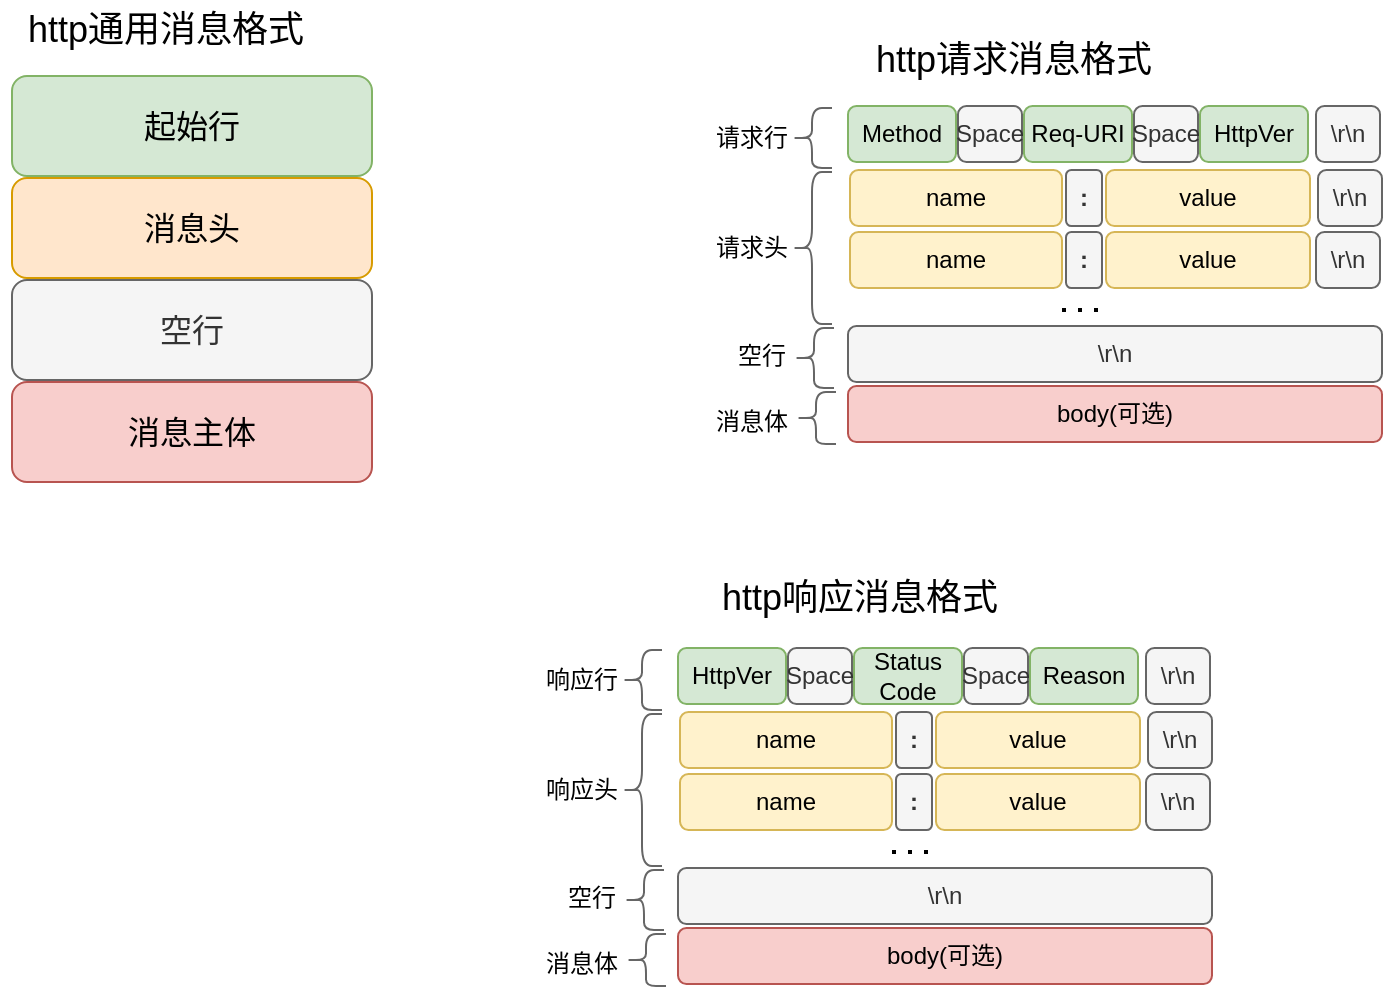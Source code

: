 <mxfile version="26.1.0">
  <diagram name="第 1 页" id="XchaJg4QUuztKgwZL8rj">
    <mxGraphModel dx="868" dy="657" grid="0" gridSize="10" guides="1" tooltips="1" connect="1" arrows="1" fold="1" page="1" pageScale="1" pageWidth="827" pageHeight="1169" math="0" shadow="0">
      <root>
        <mxCell id="0" />
        <mxCell id="1" parent="0" />
        <mxCell id="gVpWwuIYfs0jvD3xBLhP-2" value="&lt;font style=&quot;font-size: 16px;&quot;&gt;起始行&lt;/font&gt;" style="rounded=1;whiteSpace=wrap;html=1;fillColor=#d5e8d4;strokeColor=#82b366;" vertex="1" parent="1">
          <mxGeometry x="106" y="332" width="180" height="50" as="geometry" />
        </mxCell>
        <mxCell id="gVpWwuIYfs0jvD3xBLhP-3" value="&lt;font style=&quot;font-size: 16px;&quot;&gt;消息头&lt;/font&gt;" style="rounded=1;whiteSpace=wrap;html=1;fillColor=#ffe6cc;strokeColor=#d79b00;" vertex="1" parent="1">
          <mxGeometry x="106" y="383" width="180" height="50" as="geometry" />
        </mxCell>
        <mxCell id="gVpWwuIYfs0jvD3xBLhP-4" value="&lt;font style=&quot;font-size: 16px;&quot;&gt;空行&lt;/font&gt;" style="rounded=1;whiteSpace=wrap;html=1;fillColor=#f5f5f5;fontColor=#333333;strokeColor=#666666;" vertex="1" parent="1">
          <mxGeometry x="106" y="434" width="180" height="50" as="geometry" />
        </mxCell>
        <mxCell id="gVpWwuIYfs0jvD3xBLhP-5" value="&lt;font style=&quot;font-size: 16px;&quot;&gt;消息主体&lt;/font&gt;" style="rounded=1;whiteSpace=wrap;html=1;fillColor=#f8cecc;strokeColor=#b85450;" vertex="1" parent="1">
          <mxGeometry x="106" y="485" width="180" height="50" as="geometry" />
        </mxCell>
        <mxCell id="gVpWwuIYfs0jvD3xBLhP-7" value="&lt;font style=&quot;font-size: 18px;&quot;&gt;http通用消息格式&lt;/font&gt;" style="text;html=1;align=center;verticalAlign=middle;whiteSpace=wrap;rounded=0;" vertex="1" parent="1">
          <mxGeometry x="100" y="294" width="166" height="30" as="geometry" />
        </mxCell>
        <mxCell id="gVpWwuIYfs0jvD3xBLhP-8" value="&lt;font style=&quot;font-size: 18px;&quot;&gt;http请求消息格式&lt;/font&gt;" style="text;html=1;align=center;verticalAlign=middle;whiteSpace=wrap;rounded=0;" vertex="1" parent="1">
          <mxGeometry x="524" y="309" width="166" height="30" as="geometry" />
        </mxCell>
        <mxCell id="gVpWwuIYfs0jvD3xBLhP-9" value="&lt;font style=&quot;font-size: 18px;&quot;&gt;http响应消息格式&lt;/font&gt;" style="text;html=1;align=center;verticalAlign=middle;whiteSpace=wrap;rounded=0;" vertex="1" parent="1">
          <mxGeometry x="447" y="578" width="166" height="30" as="geometry" />
        </mxCell>
        <mxCell id="gVpWwuIYfs0jvD3xBLhP-10" value="Method" style="rounded=1;whiteSpace=wrap;html=1;fillColor=#d5e8d4;strokeColor=#82b366;" vertex="1" parent="1">
          <mxGeometry x="524" y="347" width="54" height="28" as="geometry" />
        </mxCell>
        <mxCell id="gVpWwuIYfs0jvD3xBLhP-11" value="Space" style="rounded=1;whiteSpace=wrap;html=1;fillColor=#f5f5f5;fontColor=#333333;strokeColor=#666666;" vertex="1" parent="1">
          <mxGeometry x="579" y="347" width="32" height="28" as="geometry" />
        </mxCell>
        <mxCell id="gVpWwuIYfs0jvD3xBLhP-12" value="Req-URI" style="rounded=1;whiteSpace=wrap;html=1;fillColor=#d5e8d4;strokeColor=#82b366;" vertex="1" parent="1">
          <mxGeometry x="612" y="347" width="54" height="28" as="geometry" />
        </mxCell>
        <mxCell id="gVpWwuIYfs0jvD3xBLhP-13" value="Space" style="rounded=1;whiteSpace=wrap;html=1;fillColor=#f5f5f5;fontColor=#333333;strokeColor=#666666;" vertex="1" parent="1">
          <mxGeometry x="667" y="347" width="32" height="28" as="geometry" />
        </mxCell>
        <mxCell id="gVpWwuIYfs0jvD3xBLhP-14" value="HttpVer" style="rounded=1;whiteSpace=wrap;html=1;fillColor=#d5e8d4;strokeColor=#82b366;" vertex="1" parent="1">
          <mxGeometry x="700" y="347" width="54" height="28" as="geometry" />
        </mxCell>
        <mxCell id="gVpWwuIYfs0jvD3xBLhP-15" value="\r\n" style="rounded=1;whiteSpace=wrap;html=1;fillColor=#f5f5f5;fontColor=#333333;strokeColor=#666666;" vertex="1" parent="1">
          <mxGeometry x="758" y="347" width="32" height="28" as="geometry" />
        </mxCell>
        <mxCell id="gVpWwuIYfs0jvD3xBLhP-16" value="name" style="rounded=1;whiteSpace=wrap;html=1;fillColor=#fff2cc;strokeColor=#d6b656;" vertex="1" parent="1">
          <mxGeometry x="525" y="379" width="106" height="28" as="geometry" />
        </mxCell>
        <mxCell id="gVpWwuIYfs0jvD3xBLhP-17" value="&lt;b&gt;:&lt;/b&gt;" style="rounded=1;whiteSpace=wrap;html=1;fillColor=#f5f5f5;fontColor=#333333;strokeColor=#666666;" vertex="1" parent="1">
          <mxGeometry x="633" y="379" width="18" height="28" as="geometry" />
        </mxCell>
        <mxCell id="gVpWwuIYfs0jvD3xBLhP-18" value="value" style="rounded=1;whiteSpace=wrap;html=1;fillColor=#fff2cc;strokeColor=#d6b656;" vertex="1" parent="1">
          <mxGeometry x="653" y="379" width="102" height="28" as="geometry" />
        </mxCell>
        <mxCell id="gVpWwuIYfs0jvD3xBLhP-19" value="\r\n" style="rounded=1;whiteSpace=wrap;html=1;fillColor=#f5f5f5;fontColor=#333333;strokeColor=#666666;" vertex="1" parent="1">
          <mxGeometry x="759" y="379" width="32" height="28" as="geometry" />
        </mxCell>
        <mxCell id="gVpWwuIYfs0jvD3xBLhP-20" value="name" style="rounded=1;whiteSpace=wrap;html=1;fillColor=#fff2cc;strokeColor=#d6b656;" vertex="1" parent="1">
          <mxGeometry x="525" y="410" width="106" height="28" as="geometry" />
        </mxCell>
        <mxCell id="gVpWwuIYfs0jvD3xBLhP-21" value="&lt;b&gt;:&lt;/b&gt;" style="rounded=1;whiteSpace=wrap;html=1;fillColor=#f5f5f5;fontColor=#333333;strokeColor=#666666;" vertex="1" parent="1">
          <mxGeometry x="633" y="410" width="18" height="28" as="geometry" />
        </mxCell>
        <mxCell id="gVpWwuIYfs0jvD3xBLhP-22" value="value" style="rounded=1;whiteSpace=wrap;html=1;fillColor=#fff2cc;strokeColor=#d6b656;" vertex="1" parent="1">
          <mxGeometry x="653" y="410" width="102" height="28" as="geometry" />
        </mxCell>
        <mxCell id="gVpWwuIYfs0jvD3xBLhP-23" value="\r\n" style="rounded=1;whiteSpace=wrap;html=1;fillColor=#f5f5f5;fontColor=#333333;strokeColor=#666666;" vertex="1" parent="1">
          <mxGeometry x="758" y="410" width="32" height="28" as="geometry" />
        </mxCell>
        <mxCell id="gVpWwuIYfs0jvD3xBLhP-24" value="\r\n" style="rounded=1;whiteSpace=wrap;html=1;fillColor=#f5f5f5;strokeColor=#666666;fontColor=#333333;" vertex="1" parent="1">
          <mxGeometry x="524" y="457" width="267" height="28" as="geometry" />
        </mxCell>
        <mxCell id="gVpWwuIYfs0jvD3xBLhP-27" value="body(可选)" style="rounded=1;whiteSpace=wrap;html=1;fillColor=#f8cecc;strokeColor=#b85450;" vertex="1" parent="1">
          <mxGeometry x="524" y="487" width="267" height="28" as="geometry" />
        </mxCell>
        <mxCell id="gVpWwuIYfs0jvD3xBLhP-28" value="" style="endArrow=none;dashed=1;html=1;dashPattern=1 3;strokeWidth=2;rounded=0;" edge="1" parent="1">
          <mxGeometry width="50" height="50" relative="1" as="geometry">
            <mxPoint x="631" y="449" as="sourcePoint" />
            <mxPoint x="649" y="449" as="targetPoint" />
          </mxGeometry>
        </mxCell>
        <mxCell id="gVpWwuIYfs0jvD3xBLhP-29" value="" style="shape=curlyBracket;whiteSpace=wrap;html=1;rounded=1;labelPosition=left;verticalLabelPosition=middle;align=right;verticalAlign=middle;fillColor=#f5f5f5;fontColor=#333333;strokeColor=#666666;" vertex="1" parent="1">
          <mxGeometry x="496" y="348" width="20" height="30" as="geometry" />
        </mxCell>
        <mxCell id="gVpWwuIYfs0jvD3xBLhP-30" value="" style="shape=curlyBracket;whiteSpace=wrap;html=1;rounded=1;labelPosition=left;verticalLabelPosition=middle;align=right;verticalAlign=middle;fillColor=#f5f5f5;fontColor=#333333;strokeColor=#666666;" vertex="1" parent="1">
          <mxGeometry x="496" y="380" width="20" height="76" as="geometry" />
        </mxCell>
        <mxCell id="gVpWwuIYfs0jvD3xBLhP-31" value="" style="shape=curlyBracket;whiteSpace=wrap;html=1;rounded=1;labelPosition=left;verticalLabelPosition=middle;align=right;verticalAlign=middle;fillColor=#f5f5f5;fontColor=#333333;strokeColor=#666666;" vertex="1" parent="1">
          <mxGeometry x="497" y="458" width="20" height="30" as="geometry" />
        </mxCell>
        <mxCell id="gVpWwuIYfs0jvD3xBLhP-32" value="" style="shape=curlyBracket;whiteSpace=wrap;html=1;rounded=1;labelPosition=left;verticalLabelPosition=middle;align=right;verticalAlign=middle;fillColor=#f5f5f5;fontColor=#333333;strokeColor=#666666;" vertex="1" parent="1">
          <mxGeometry x="498" y="490" width="20" height="26" as="geometry" />
        </mxCell>
        <mxCell id="gVpWwuIYfs0jvD3xBLhP-33" value="请求行" style="text;html=1;align=center;verticalAlign=middle;whiteSpace=wrap;rounded=0;" vertex="1" parent="1">
          <mxGeometry x="446" y="348" width="60" height="30" as="geometry" />
        </mxCell>
        <mxCell id="gVpWwuIYfs0jvD3xBLhP-34" value="请求头" style="text;html=1;align=center;verticalAlign=middle;whiteSpace=wrap;rounded=0;" vertex="1" parent="1">
          <mxGeometry x="446" y="403" width="60" height="30" as="geometry" />
        </mxCell>
        <mxCell id="gVpWwuIYfs0jvD3xBLhP-35" value="空行" style="text;html=1;align=center;verticalAlign=middle;whiteSpace=wrap;rounded=0;" vertex="1" parent="1">
          <mxGeometry x="451" y="457" width="60" height="30" as="geometry" />
        </mxCell>
        <mxCell id="gVpWwuIYfs0jvD3xBLhP-36" value="消息体" style="text;html=1;align=center;verticalAlign=middle;whiteSpace=wrap;rounded=0;" vertex="1" parent="1">
          <mxGeometry x="446" y="490" width="60" height="30" as="geometry" />
        </mxCell>
        <mxCell id="gVpWwuIYfs0jvD3xBLhP-62" value="HttpVer" style="rounded=1;whiteSpace=wrap;html=1;fillColor=#d5e8d4;strokeColor=#82b366;" vertex="1" parent="1">
          <mxGeometry x="439" y="618" width="54" height="28" as="geometry" />
        </mxCell>
        <mxCell id="gVpWwuIYfs0jvD3xBLhP-63" value="Space" style="rounded=1;whiteSpace=wrap;html=1;fillColor=#f5f5f5;fontColor=#333333;strokeColor=#666666;" vertex="1" parent="1">
          <mxGeometry x="494" y="618" width="32" height="28" as="geometry" />
        </mxCell>
        <mxCell id="gVpWwuIYfs0jvD3xBLhP-64" value="Status Code" style="rounded=1;whiteSpace=wrap;html=1;fillColor=#d5e8d4;strokeColor=#82b366;" vertex="1" parent="1">
          <mxGeometry x="527" y="618" width="54" height="28" as="geometry" />
        </mxCell>
        <mxCell id="gVpWwuIYfs0jvD3xBLhP-65" value="Space" style="rounded=1;whiteSpace=wrap;html=1;fillColor=#f5f5f5;fontColor=#333333;strokeColor=#666666;" vertex="1" parent="1">
          <mxGeometry x="582" y="618" width="32" height="28" as="geometry" />
        </mxCell>
        <mxCell id="gVpWwuIYfs0jvD3xBLhP-66" value="Reason" style="rounded=1;whiteSpace=wrap;html=1;fillColor=#d5e8d4;strokeColor=#82b366;" vertex="1" parent="1">
          <mxGeometry x="615" y="618" width="54" height="28" as="geometry" />
        </mxCell>
        <mxCell id="gVpWwuIYfs0jvD3xBLhP-67" value="\r\n" style="rounded=1;whiteSpace=wrap;html=1;fillColor=#f5f5f5;fontColor=#333333;strokeColor=#666666;" vertex="1" parent="1">
          <mxGeometry x="673" y="618" width="32" height="28" as="geometry" />
        </mxCell>
        <mxCell id="gVpWwuIYfs0jvD3xBLhP-68" value="name" style="rounded=1;whiteSpace=wrap;html=1;fillColor=#fff2cc;strokeColor=#d6b656;" vertex="1" parent="1">
          <mxGeometry x="440" y="650" width="106" height="28" as="geometry" />
        </mxCell>
        <mxCell id="gVpWwuIYfs0jvD3xBLhP-69" value="&lt;b&gt;:&lt;/b&gt;" style="rounded=1;whiteSpace=wrap;html=1;fillColor=#f5f5f5;fontColor=#333333;strokeColor=#666666;" vertex="1" parent="1">
          <mxGeometry x="548" y="650" width="18" height="28" as="geometry" />
        </mxCell>
        <mxCell id="gVpWwuIYfs0jvD3xBLhP-70" value="value" style="rounded=1;whiteSpace=wrap;html=1;fillColor=#fff2cc;strokeColor=#d6b656;" vertex="1" parent="1">
          <mxGeometry x="568" y="650" width="102" height="28" as="geometry" />
        </mxCell>
        <mxCell id="gVpWwuIYfs0jvD3xBLhP-71" value="\r\n" style="rounded=1;whiteSpace=wrap;html=1;fillColor=#f5f5f5;fontColor=#333333;strokeColor=#666666;" vertex="1" parent="1">
          <mxGeometry x="674" y="650" width="32" height="28" as="geometry" />
        </mxCell>
        <mxCell id="gVpWwuIYfs0jvD3xBLhP-72" value="name" style="rounded=1;whiteSpace=wrap;html=1;fillColor=#fff2cc;strokeColor=#d6b656;" vertex="1" parent="1">
          <mxGeometry x="440" y="681" width="106" height="28" as="geometry" />
        </mxCell>
        <mxCell id="gVpWwuIYfs0jvD3xBLhP-73" value="&lt;b&gt;:&lt;/b&gt;" style="rounded=1;whiteSpace=wrap;html=1;fillColor=#f5f5f5;fontColor=#333333;strokeColor=#666666;" vertex="1" parent="1">
          <mxGeometry x="548" y="681" width="18" height="28" as="geometry" />
        </mxCell>
        <mxCell id="gVpWwuIYfs0jvD3xBLhP-74" value="value" style="rounded=1;whiteSpace=wrap;html=1;fillColor=#fff2cc;strokeColor=#d6b656;" vertex="1" parent="1">
          <mxGeometry x="568" y="681" width="102" height="28" as="geometry" />
        </mxCell>
        <mxCell id="gVpWwuIYfs0jvD3xBLhP-75" value="\r\n" style="rounded=1;whiteSpace=wrap;html=1;fillColor=#f5f5f5;fontColor=#333333;strokeColor=#666666;" vertex="1" parent="1">
          <mxGeometry x="673" y="681" width="32" height="28" as="geometry" />
        </mxCell>
        <mxCell id="gVpWwuIYfs0jvD3xBLhP-76" value="\r\n" style="rounded=1;whiteSpace=wrap;html=1;fillColor=#f5f5f5;strokeColor=#666666;fontColor=#333333;" vertex="1" parent="1">
          <mxGeometry x="439" y="728" width="267" height="28" as="geometry" />
        </mxCell>
        <mxCell id="gVpWwuIYfs0jvD3xBLhP-77" value="body(可选)" style="rounded=1;whiteSpace=wrap;html=1;fillColor=#f8cecc;strokeColor=#b85450;" vertex="1" parent="1">
          <mxGeometry x="439" y="758" width="267" height="28" as="geometry" />
        </mxCell>
        <mxCell id="gVpWwuIYfs0jvD3xBLhP-78" value="" style="endArrow=none;dashed=1;html=1;dashPattern=1 3;strokeWidth=2;rounded=0;" edge="1" parent="1">
          <mxGeometry width="50" height="50" relative="1" as="geometry">
            <mxPoint x="546" y="720" as="sourcePoint" />
            <mxPoint x="564" y="720" as="targetPoint" />
          </mxGeometry>
        </mxCell>
        <mxCell id="gVpWwuIYfs0jvD3xBLhP-79" value="" style="shape=curlyBracket;whiteSpace=wrap;html=1;rounded=1;labelPosition=left;verticalLabelPosition=middle;align=right;verticalAlign=middle;fillColor=#f5f5f5;fontColor=#333333;strokeColor=#666666;" vertex="1" parent="1">
          <mxGeometry x="411" y="619" width="20" height="30" as="geometry" />
        </mxCell>
        <mxCell id="gVpWwuIYfs0jvD3xBLhP-80" value="" style="shape=curlyBracket;whiteSpace=wrap;html=1;rounded=1;labelPosition=left;verticalLabelPosition=middle;align=right;verticalAlign=middle;fillColor=#f5f5f5;fontColor=#333333;strokeColor=#666666;" vertex="1" parent="1">
          <mxGeometry x="411" y="651" width="20" height="76" as="geometry" />
        </mxCell>
        <mxCell id="gVpWwuIYfs0jvD3xBLhP-81" value="" style="shape=curlyBracket;whiteSpace=wrap;html=1;rounded=1;labelPosition=left;verticalLabelPosition=middle;align=right;verticalAlign=middle;fillColor=#f5f5f5;fontColor=#333333;strokeColor=#666666;" vertex="1" parent="1">
          <mxGeometry x="412" y="729" width="20" height="30" as="geometry" />
        </mxCell>
        <mxCell id="gVpWwuIYfs0jvD3xBLhP-82" value="" style="shape=curlyBracket;whiteSpace=wrap;html=1;rounded=1;labelPosition=left;verticalLabelPosition=middle;align=right;verticalAlign=middle;fillColor=#f5f5f5;fontColor=#333333;strokeColor=#666666;" vertex="1" parent="1">
          <mxGeometry x="413" y="761" width="20" height="26" as="geometry" />
        </mxCell>
        <mxCell id="gVpWwuIYfs0jvD3xBLhP-83" value="响应行" style="text;html=1;align=center;verticalAlign=middle;whiteSpace=wrap;rounded=0;" vertex="1" parent="1">
          <mxGeometry x="361" y="619" width="60" height="30" as="geometry" />
        </mxCell>
        <mxCell id="gVpWwuIYfs0jvD3xBLhP-84" value="响应头" style="text;html=1;align=center;verticalAlign=middle;whiteSpace=wrap;rounded=0;" vertex="1" parent="1">
          <mxGeometry x="361" y="674" width="60" height="30" as="geometry" />
        </mxCell>
        <mxCell id="gVpWwuIYfs0jvD3xBLhP-85" value="空行" style="text;html=1;align=center;verticalAlign=middle;whiteSpace=wrap;rounded=0;" vertex="1" parent="1">
          <mxGeometry x="366" y="728" width="60" height="30" as="geometry" />
        </mxCell>
        <mxCell id="gVpWwuIYfs0jvD3xBLhP-86" value="消息体" style="text;html=1;align=center;verticalAlign=middle;whiteSpace=wrap;rounded=0;" vertex="1" parent="1">
          <mxGeometry x="361" y="761" width="60" height="30" as="geometry" />
        </mxCell>
      </root>
    </mxGraphModel>
  </diagram>
</mxfile>
